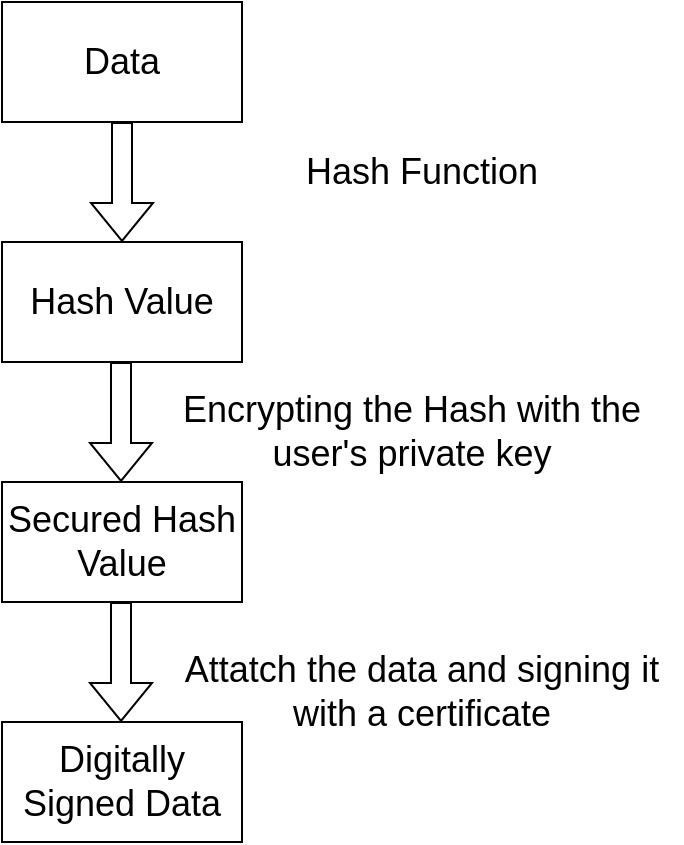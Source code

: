 <mxfile version="20.5.3" type="device"><diagram id="2hykJ7Mjy0tDtMNQxwHP" name="Page-1"><mxGraphModel dx="555" dy="603" grid="1" gridSize="10" guides="1" tooltips="1" connect="1" arrows="1" fold="1" page="1" pageScale="1" pageWidth="850" pageHeight="1100" math="0" shadow="0"><root><mxCell id="0"/><mxCell id="1" parent="0"/><mxCell id="LW9XgdqE2PtKZohnmqmy-1" value="&lt;font style=&quot;font-size: 18px;&quot;&gt;Data&lt;/font&gt;" style="rounded=0;whiteSpace=wrap;html=1;" vertex="1" parent="1"><mxGeometry x="40" y="40" width="120" height="60" as="geometry"/></mxCell><mxCell id="LW9XgdqE2PtKZohnmqmy-2" value="&lt;font style=&quot;font-size: 18px;&quot;&gt;Hash Value&lt;br&gt;&lt;/font&gt;" style="rounded=0;whiteSpace=wrap;html=1;" vertex="1" parent="1"><mxGeometry x="40" y="160" width="120" height="60" as="geometry"/></mxCell><mxCell id="LW9XgdqE2PtKZohnmqmy-3" value="&lt;font style=&quot;font-size: 18px;&quot;&gt;Secured Hash Value&lt;br&gt;&lt;/font&gt;" style="rounded=0;whiteSpace=wrap;html=1;" vertex="1" parent="1"><mxGeometry x="40" y="280" width="120" height="60" as="geometry"/></mxCell><mxCell id="LW9XgdqE2PtKZohnmqmy-4" value="&lt;font style=&quot;font-size: 18px;&quot;&gt;Digitally Signed Data&lt;br&gt;&lt;/font&gt;" style="rounded=0;whiteSpace=wrap;html=1;" vertex="1" parent="1"><mxGeometry x="40" y="400" width="120" height="60" as="geometry"/></mxCell><mxCell id="LW9XgdqE2PtKZohnmqmy-5" value="" style="shape=flexArrow;endArrow=classic;html=1;rounded=0;fontSize=18;exitX=0.5;exitY=1;exitDx=0;exitDy=0;entryX=0.5;entryY=0;entryDx=0;entryDy=0;" edge="1" parent="1" source="LW9XgdqE2PtKZohnmqmy-1" target="LW9XgdqE2PtKZohnmqmy-2"><mxGeometry width="50" height="50" relative="1" as="geometry"><mxPoint x="180" y="140" as="sourcePoint"/><mxPoint x="230" y="90" as="targetPoint"/></mxGeometry></mxCell><mxCell id="LW9XgdqE2PtKZohnmqmy-6" value="" style="shape=flexArrow;endArrow=classic;html=1;rounded=0;fontSize=18;exitX=0.5;exitY=1;exitDx=0;exitDy=0;entryX=0.5;entryY=0;entryDx=0;entryDy=0;" edge="1" parent="1"><mxGeometry width="50" height="50" relative="1" as="geometry"><mxPoint x="99.5" y="220" as="sourcePoint"/><mxPoint x="99.5" y="280" as="targetPoint"/></mxGeometry></mxCell><mxCell id="LW9XgdqE2PtKZohnmqmy-7" value="" style="shape=flexArrow;endArrow=classic;html=1;rounded=0;fontSize=18;exitX=0.5;exitY=1;exitDx=0;exitDy=0;entryX=0.5;entryY=0;entryDx=0;entryDy=0;" edge="1" parent="1"><mxGeometry width="50" height="50" relative="1" as="geometry"><mxPoint x="99.5" y="340" as="sourcePoint"/><mxPoint x="99.5" y="400" as="targetPoint"/></mxGeometry></mxCell><mxCell id="LW9XgdqE2PtKZohnmqmy-8" value="Hash Function" style="text;html=1;strokeColor=none;fillColor=none;align=center;verticalAlign=middle;whiteSpace=wrap;rounded=0;fontSize=18;" vertex="1" parent="1"><mxGeometry x="175" y="110" width="150" height="30" as="geometry"/></mxCell><mxCell id="LW9XgdqE2PtKZohnmqmy-9" value="Encrypting the Hash with the user's private key" style="text;html=1;strokeColor=none;fillColor=none;align=center;verticalAlign=middle;whiteSpace=wrap;rounded=0;fontSize=18;" vertex="1" parent="1"><mxGeometry x="120" y="240" width="250" height="30" as="geometry"/></mxCell><mxCell id="LW9XgdqE2PtKZohnmqmy-10" value="Attatch the data and signing it with a certificate" style="text;html=1;strokeColor=none;fillColor=none;align=center;verticalAlign=middle;whiteSpace=wrap;rounded=0;fontSize=18;" vertex="1" parent="1"><mxGeometry x="120" y="370" width="260" height="30" as="geometry"/></mxCell></root></mxGraphModel></diagram></mxfile>